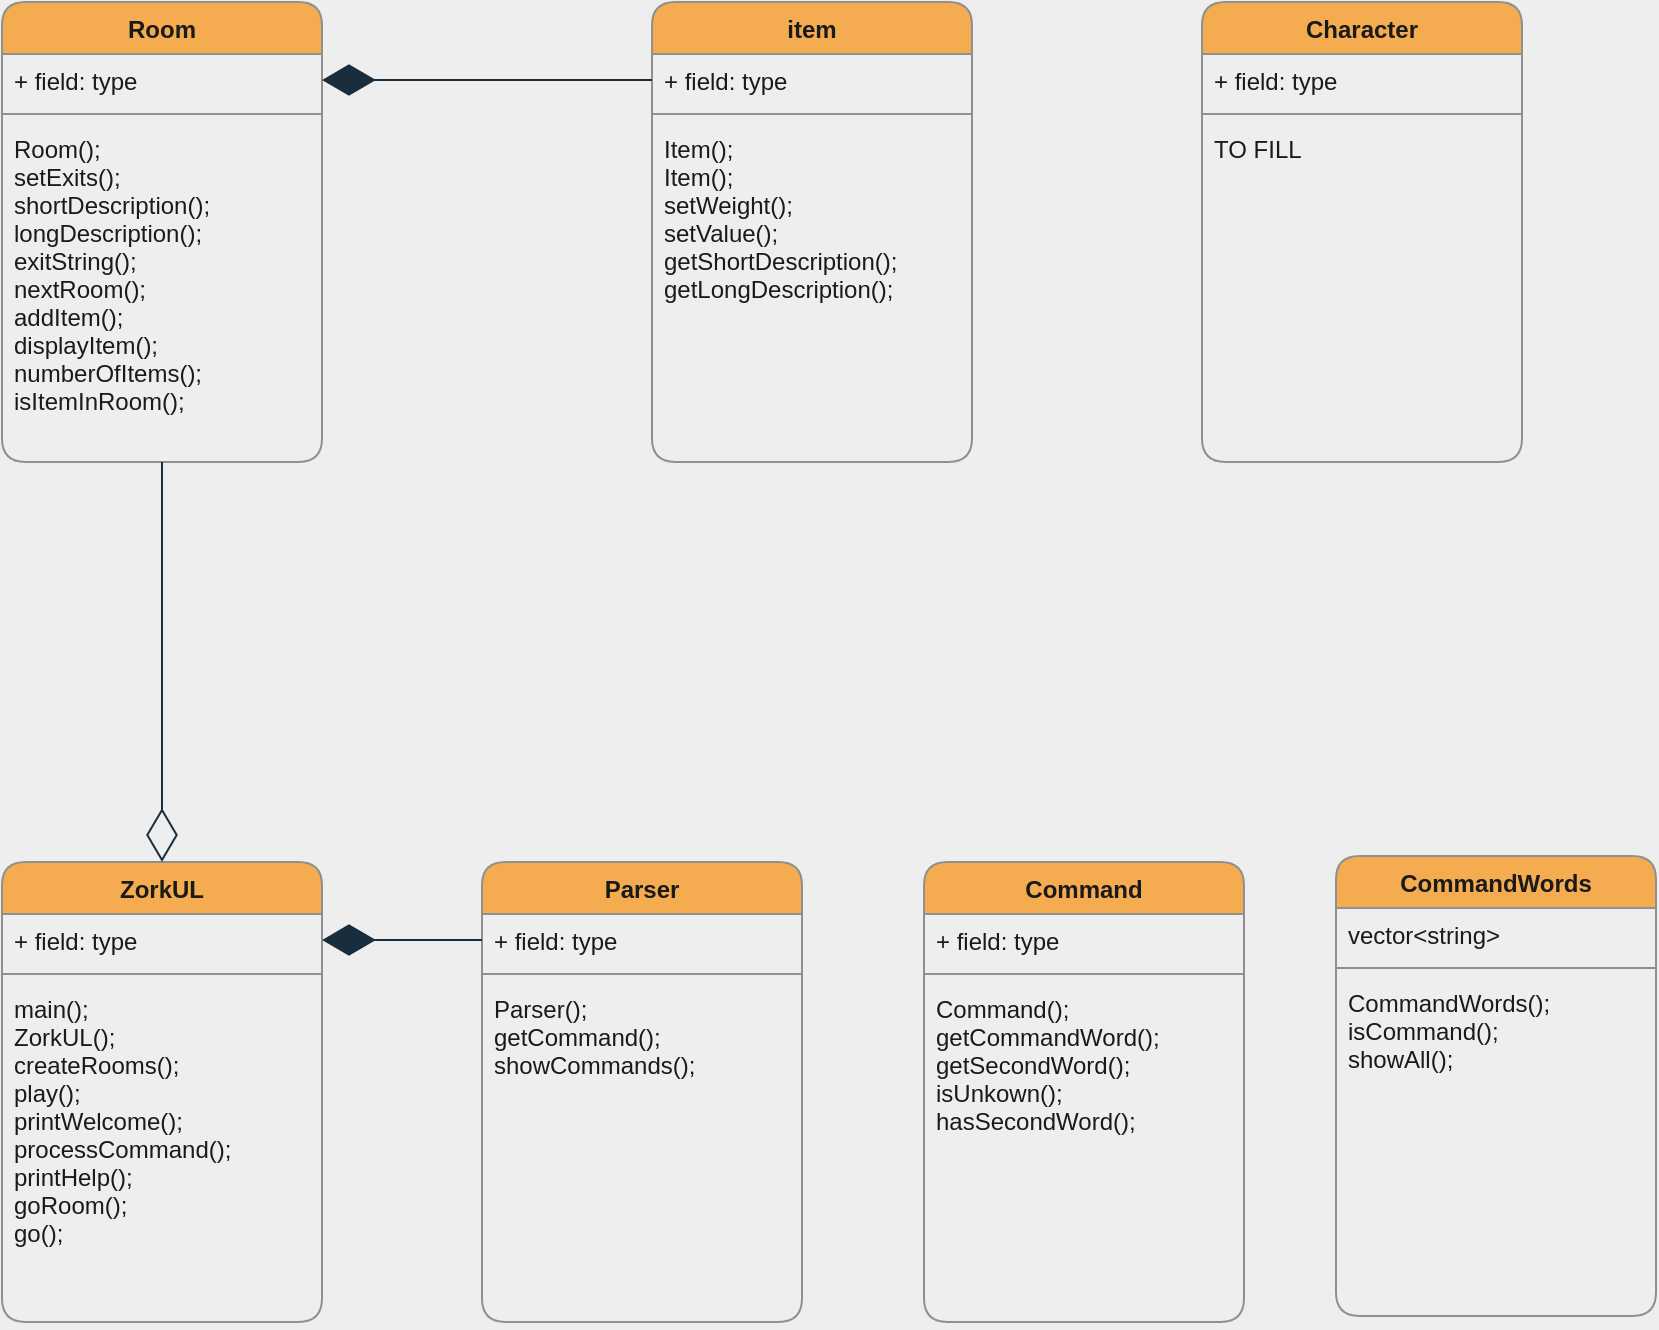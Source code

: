 <mxfile>
    <diagram id="th4mBt4n41NtQCqUOg2y" name="Page-1">
        <mxGraphModel dx="2937" dy="819" grid="0" gridSize="14" guides="1" tooltips="1" connect="1" arrows="1" fold="1" page="1" pageScale="1" pageWidth="1169" pageHeight="1654" background="#EEEEEE" math="0" shadow="0">
            <root>
                <mxCell id="0"/>
                <mxCell id="1" parent="0"/>
                <mxCell id="2U0XybCjC4J0R3s4k6ed-1" value="Room" style="swimlane;fontStyle=1;align=center;verticalAlign=top;childLayout=stackLayout;horizontal=1;startSize=26;horizontalStack=0;resizeParent=1;resizeParentMax=0;resizeLast=0;collapsible=1;marginBottom=0;fillColor=#F5AB50;strokeColor=#909090;fontColor=#1A1A1A;rounded=1;" parent="1" vertex="1">
                    <mxGeometry x="100" y="530" width="160" height="230" as="geometry"/>
                </mxCell>
                <mxCell id="2U0XybCjC4J0R3s4k6ed-2" value="+ field: type" style="text;strokeColor=none;fillColor=none;align=left;verticalAlign=top;spacingLeft=4;spacingRight=4;overflow=hidden;rotatable=0;points=[[0,0.5],[1,0.5]];portConstraint=eastwest;fontColor=#1A1A1A;rounded=1;" parent="2U0XybCjC4J0R3s4k6ed-1" vertex="1">
                    <mxGeometry y="26" width="160" height="26" as="geometry"/>
                </mxCell>
                <mxCell id="2U0XybCjC4J0R3s4k6ed-3" value="" style="line;strokeWidth=1;fillColor=none;align=left;verticalAlign=middle;spacingTop=-1;spacingLeft=3;spacingRight=3;rotatable=0;labelPosition=right;points=[];portConstraint=eastwest;strokeColor=#909090;fontColor=#1A1A1A;rounded=1;labelBackgroundColor=#EEEEEE;" parent="2U0XybCjC4J0R3s4k6ed-1" vertex="1">
                    <mxGeometry y="52" width="160" height="8" as="geometry"/>
                </mxCell>
                <mxCell id="2U0XybCjC4J0R3s4k6ed-4" value="Room();&#10;setExits();&#10;shortDescription();&#10;longDescription();&#10;exitString();&#10;nextRoom();&#10;addItem();&#10;displayItem();&#10;numberOfItems();&#10;isItemInRoom();" style="text;strokeColor=none;fillColor=none;align=left;verticalAlign=top;spacingLeft=4;spacingRight=4;overflow=hidden;rotatable=0;points=[[0,0.5],[1,0.5]];portConstraint=eastwest;fontColor=#1A1A1A;rounded=1;" parent="2U0XybCjC4J0R3s4k6ed-1" vertex="1">
                    <mxGeometry y="60" width="160" height="170" as="geometry"/>
                </mxCell>
                <mxCell id="2U0XybCjC4J0R3s4k6ed-5" value="item" style="swimlane;fontStyle=1;align=center;verticalAlign=top;childLayout=stackLayout;horizontal=1;startSize=26;horizontalStack=0;resizeParent=1;resizeParentMax=0;resizeLast=0;collapsible=1;marginBottom=0;fillColor=#F5AB50;strokeColor=#909090;fontColor=#1A1A1A;rounded=1;" parent="1" vertex="1">
                    <mxGeometry x="425" y="530" width="160" height="230" as="geometry"/>
                </mxCell>
                <mxCell id="2U0XybCjC4J0R3s4k6ed-6" value="+ field: type" style="text;strokeColor=none;fillColor=none;align=left;verticalAlign=top;spacingLeft=4;spacingRight=4;overflow=hidden;rotatable=0;points=[[0,0.5],[1,0.5]];portConstraint=eastwest;fontColor=#1A1A1A;rounded=1;" parent="2U0XybCjC4J0R3s4k6ed-5" vertex="1">
                    <mxGeometry y="26" width="160" height="26" as="geometry"/>
                </mxCell>
                <mxCell id="2U0XybCjC4J0R3s4k6ed-7" value="" style="line;strokeWidth=1;fillColor=none;align=left;verticalAlign=middle;spacingTop=-1;spacingLeft=3;spacingRight=3;rotatable=0;labelPosition=right;points=[];portConstraint=eastwest;strokeColor=#909090;fontColor=#1A1A1A;rounded=1;labelBackgroundColor=#EEEEEE;" parent="2U0XybCjC4J0R3s4k6ed-5" vertex="1">
                    <mxGeometry y="52" width="160" height="8" as="geometry"/>
                </mxCell>
                <mxCell id="2U0XybCjC4J0R3s4k6ed-8" value="Item();&#10;Item();&#10;setWeight();&#10;setValue();&#10;getShortDescription();&#10;getLongDescription();&#10;" style="text;strokeColor=none;fillColor=none;align=left;verticalAlign=top;spacingLeft=4;spacingRight=4;overflow=hidden;rotatable=0;points=[[0,0.5],[1,0.5]];portConstraint=eastwest;fontColor=#1A1A1A;rounded=1;" parent="2U0XybCjC4J0R3s4k6ed-5" vertex="1">
                    <mxGeometry y="60" width="160" height="170" as="geometry"/>
                </mxCell>
                <mxCell id="2U0XybCjC4J0R3s4k6ed-9" value="Command" style="swimlane;fontStyle=1;align=center;verticalAlign=top;childLayout=stackLayout;horizontal=1;startSize=26;horizontalStack=0;resizeParent=1;resizeParentMax=0;resizeLast=0;collapsible=1;marginBottom=0;glass=0;fillColor=#F5AB50;strokeColor=#909090;fontColor=#1A1A1A;rounded=1;" parent="1" vertex="1">
                    <mxGeometry x="561" y="960" width="160" height="230" as="geometry"/>
                </mxCell>
                <mxCell id="2U0XybCjC4J0R3s4k6ed-10" value="+ field: type" style="text;strokeColor=none;fillColor=none;align=left;verticalAlign=top;spacingLeft=4;spacingRight=4;overflow=hidden;rotatable=0;points=[[0,0.5],[1,0.5]];portConstraint=eastwest;fontColor=#1A1A1A;rounded=1;" parent="2U0XybCjC4J0R3s4k6ed-9" vertex="1">
                    <mxGeometry y="26" width="160" height="26" as="geometry"/>
                </mxCell>
                <mxCell id="2U0XybCjC4J0R3s4k6ed-11" value="" style="line;strokeWidth=1;fillColor=none;align=left;verticalAlign=middle;spacingTop=-1;spacingLeft=3;spacingRight=3;rotatable=0;labelPosition=right;points=[];portConstraint=eastwest;strokeColor=#909090;fontColor=#1A1A1A;rounded=1;labelBackgroundColor=#EEEEEE;" parent="2U0XybCjC4J0R3s4k6ed-9" vertex="1">
                    <mxGeometry y="52" width="160" height="8" as="geometry"/>
                </mxCell>
                <mxCell id="2U0XybCjC4J0R3s4k6ed-12" value="Command();&#10;getCommandWord();&#10;getSecondWord(); &#10;isUnkown();&#10;hasSecondWord();&#10;" style="text;strokeColor=none;fillColor=none;align=left;verticalAlign=top;spacingLeft=4;spacingRight=4;overflow=hidden;rotatable=0;points=[[0,0.5],[1,0.5]];portConstraint=eastwest;fontColor=#1A1A1A;rounded=1;" parent="2U0XybCjC4J0R3s4k6ed-9" vertex="1">
                    <mxGeometry y="60" width="160" height="170" as="geometry"/>
                </mxCell>
                <mxCell id="2U0XybCjC4J0R3s4k6ed-13" value="Character" style="swimlane;fontStyle=1;align=center;verticalAlign=top;childLayout=stackLayout;horizontal=1;startSize=26;horizontalStack=0;resizeParent=1;resizeParentMax=0;resizeLast=0;collapsible=1;marginBottom=0;glass=0;fillColor=#F5AB50;strokeColor=#909090;fontColor=#1A1A1A;rounded=1;sketch=0;shadow=0;" parent="1" vertex="1">
                    <mxGeometry x="700" y="530" width="160" height="230" as="geometry"/>
                </mxCell>
                <mxCell id="2U0XybCjC4J0R3s4k6ed-14" value="+ field: type" style="text;strokeColor=none;fillColor=none;align=left;verticalAlign=top;spacingLeft=4;spacingRight=4;overflow=hidden;rotatable=0;points=[[0,0.5],[1,0.5]];portConstraint=eastwest;fontColor=#1A1A1A;rounded=1;" parent="2U0XybCjC4J0R3s4k6ed-13" vertex="1">
                    <mxGeometry y="26" width="160" height="26" as="geometry"/>
                </mxCell>
                <mxCell id="2U0XybCjC4J0R3s4k6ed-15" value="" style="line;strokeWidth=1;fillColor=none;align=left;verticalAlign=middle;spacingTop=-1;spacingLeft=3;spacingRight=3;rotatable=0;labelPosition=right;points=[];portConstraint=eastwest;strokeColor=#909090;fontColor=#1A1A1A;rounded=1;labelBackgroundColor=#EEEEEE;" parent="2U0XybCjC4J0R3s4k6ed-13" vertex="1">
                    <mxGeometry y="52" width="160" height="8" as="geometry"/>
                </mxCell>
                <mxCell id="2U0XybCjC4J0R3s4k6ed-16" value="TO FILL&#10;" style="text;strokeColor=none;fillColor=none;align=left;verticalAlign=top;spacingLeft=4;spacingRight=4;overflow=hidden;rotatable=0;points=[[0,0.5],[1,0.5]];portConstraint=eastwest;fontColor=#1A1A1A;rounded=1;" parent="2U0XybCjC4J0R3s4k6ed-13" vertex="1">
                    <mxGeometry y="60" width="160" height="170" as="geometry"/>
                </mxCell>
                <mxCell id="2U0XybCjC4J0R3s4k6ed-17" value="Parser" style="swimlane;fontStyle=1;align=center;verticalAlign=top;childLayout=stackLayout;horizontal=1;startSize=26;horizontalStack=0;resizeParent=1;resizeParentMax=0;resizeLast=0;collapsible=1;marginBottom=0;glass=0;fillColor=#F5AB50;strokeColor=#909090;fontColor=#1A1A1A;rounded=1;" parent="1" vertex="1">
                    <mxGeometry x="340" y="960" width="160" height="230" as="geometry"/>
                </mxCell>
                <mxCell id="2U0XybCjC4J0R3s4k6ed-18" value="+ field: type" style="text;strokeColor=none;fillColor=none;align=left;verticalAlign=top;spacingLeft=4;spacingRight=4;overflow=hidden;rotatable=0;points=[[0,0.5],[1,0.5]];portConstraint=eastwest;fontColor=#1A1A1A;rounded=1;" parent="2U0XybCjC4J0R3s4k6ed-17" vertex="1">
                    <mxGeometry y="26" width="160" height="26" as="geometry"/>
                </mxCell>
                <mxCell id="2U0XybCjC4J0R3s4k6ed-19" value="" style="line;strokeWidth=1;fillColor=none;align=left;verticalAlign=middle;spacingTop=-1;spacingLeft=3;spacingRight=3;rotatable=0;labelPosition=right;points=[];portConstraint=eastwest;strokeColor=#909090;fontColor=#1A1A1A;rounded=1;labelBackgroundColor=#EEEEEE;" parent="2U0XybCjC4J0R3s4k6ed-17" vertex="1">
                    <mxGeometry y="52" width="160" height="8" as="geometry"/>
                </mxCell>
                <mxCell id="2U0XybCjC4J0R3s4k6ed-20" value="Parser();&#10;getCommand();&#10;showCommands();&#10;&#10;&#10;" style="text;strokeColor=none;fillColor=none;align=left;verticalAlign=top;spacingLeft=4;spacingRight=4;overflow=hidden;rotatable=0;points=[[0,0.5],[1,0.5]];portConstraint=eastwest;fontColor=#1A1A1A;rounded=1;" parent="2U0XybCjC4J0R3s4k6ed-17" vertex="1">
                    <mxGeometry y="60" width="160" height="170" as="geometry"/>
                </mxCell>
                <mxCell id="2U0XybCjC4J0R3s4k6ed-21" value="CommandWords" style="swimlane;fontStyle=1;align=center;verticalAlign=top;childLayout=stackLayout;horizontal=1;startSize=26;horizontalStack=0;resizeParent=1;resizeParentMax=0;resizeLast=0;collapsible=1;marginBottom=0;glass=0;fillColor=#F5AB50;strokeColor=#909090;fontColor=#1A1A1A;rounded=1;" parent="1" vertex="1">
                    <mxGeometry x="767" y="957" width="160" height="230" as="geometry"/>
                </mxCell>
                <mxCell id="2U0XybCjC4J0R3s4k6ed-22" value="vector&lt;string&gt;" style="text;strokeColor=none;fillColor=none;align=left;verticalAlign=top;spacingLeft=4;spacingRight=4;overflow=hidden;rotatable=0;points=[[0,0.5],[1,0.5]];portConstraint=eastwest;fontColor=#1A1A1A;rounded=1;" parent="2U0XybCjC4J0R3s4k6ed-21" vertex="1">
                    <mxGeometry y="26" width="160" height="26" as="geometry"/>
                </mxCell>
                <mxCell id="2U0XybCjC4J0R3s4k6ed-23" value="" style="line;strokeWidth=1;fillColor=none;align=left;verticalAlign=middle;spacingTop=-1;spacingLeft=3;spacingRight=3;rotatable=0;labelPosition=right;points=[];portConstraint=eastwest;strokeColor=#909090;fontColor=#1A1A1A;rounded=1;labelBackgroundColor=#EEEEEE;" parent="2U0XybCjC4J0R3s4k6ed-21" vertex="1">
                    <mxGeometry y="52" width="160" height="8" as="geometry"/>
                </mxCell>
                <mxCell id="2U0XybCjC4J0R3s4k6ed-24" value="CommandWords();&#10;isCommand();&#10;showAll();&#10;" style="text;strokeColor=none;fillColor=none;align=left;verticalAlign=top;spacingLeft=4;spacingRight=4;overflow=hidden;rotatable=0;points=[[0,0.5],[1,0.5]];portConstraint=eastwest;fontColor=#1A1A1A;rounded=1;" parent="2U0XybCjC4J0R3s4k6ed-21" vertex="1">
                    <mxGeometry y="60" width="160" height="170" as="geometry"/>
                </mxCell>
                <mxCell id="2U0XybCjC4J0R3s4k6ed-25" value="ZorkUL" style="swimlane;fontStyle=1;align=center;verticalAlign=top;childLayout=stackLayout;horizontal=1;startSize=26;horizontalStack=0;resizeParent=1;resizeParentMax=0;resizeLast=0;collapsible=1;marginBottom=0;fillColor=#F5AB50;strokeColor=#909090;fontColor=#1A1A1A;rounded=1;" parent="1" vertex="1">
                    <mxGeometry x="100" y="960" width="160" height="230" as="geometry"/>
                </mxCell>
                <mxCell id="2U0XybCjC4J0R3s4k6ed-26" value="+ field: type" style="text;strokeColor=none;fillColor=none;align=left;verticalAlign=top;spacingLeft=4;spacingRight=4;overflow=hidden;rotatable=0;points=[[0,0.5],[1,0.5]];portConstraint=eastwest;fontColor=#1A1A1A;rounded=1;" parent="2U0XybCjC4J0R3s4k6ed-25" vertex="1">
                    <mxGeometry y="26" width="160" height="26" as="geometry"/>
                </mxCell>
                <mxCell id="2U0XybCjC4J0R3s4k6ed-27" value="" style="line;strokeWidth=1;fillColor=none;align=left;verticalAlign=middle;spacingTop=-1;spacingLeft=3;spacingRight=3;rotatable=0;labelPosition=right;points=[];portConstraint=eastwest;strokeColor=#909090;fontColor=#1A1A1A;rounded=1;labelBackgroundColor=#EEEEEE;" parent="2U0XybCjC4J0R3s4k6ed-25" vertex="1">
                    <mxGeometry y="52" width="160" height="8" as="geometry"/>
                </mxCell>
                <mxCell id="2U0XybCjC4J0R3s4k6ed-28" value="main();&#10;ZorkUL();&#10;createRooms();&#10;play();&#10;printWelcome();&#10;processCommand();&#10;printHelp();&#10;goRoom();&#10;go();" style="text;strokeColor=none;fillColor=none;align=left;verticalAlign=top;spacingLeft=4;spacingRight=4;overflow=hidden;rotatable=0;points=[[0,0.5],[1,0.5]];portConstraint=eastwest;fontColor=#1A1A1A;rounded=1;" parent="2U0XybCjC4J0R3s4k6ed-25" vertex="1">
                    <mxGeometry y="60" width="160" height="170" as="geometry"/>
                </mxCell>
                <mxCell id="2U0XybCjC4J0R3s4k6ed-29" value="" style="endArrow=diamondThin;endFill=1;endSize=24;html=1;entryX=1;entryY=0.5;entryDx=0;entryDy=0;exitX=0;exitY=0.5;exitDx=0;exitDy=0;strokeColor=#182E3E;fontColor=#1A1A1A;labelBackgroundColor=#EEEEEE;" parent="1" source="2U0XybCjC4J0R3s4k6ed-18" target="2U0XybCjC4J0R3s4k6ed-26" edge="1">
                    <mxGeometry width="160" relative="1" as="geometry">
                        <mxPoint x="340" y="800" as="sourcePoint"/>
                        <mxPoint x="500" y="800" as="targetPoint"/>
                    </mxGeometry>
                </mxCell>
                <mxCell id="2U0XybCjC4J0R3s4k6ed-30" value="" style="endArrow=diamondThin;endFill=0;endSize=24;html=1;entryX=0.5;entryY=0;entryDx=0;entryDy=0;exitX=0.5;exitY=1;exitDx=0;exitDy=0;exitPerimeter=0;strokeColor=#182E3E;fontColor=#1A1A1A;labelBackgroundColor=#EEEEEE;" parent="1" source="2U0XybCjC4J0R3s4k6ed-4" target="2U0XybCjC4J0R3s4k6ed-25" edge="1">
                    <mxGeometry width="160" relative="1" as="geometry">
                        <mxPoint x="110" y="740" as="sourcePoint"/>
                        <mxPoint x="270" y="740" as="targetPoint"/>
                    </mxGeometry>
                </mxCell>
                <mxCell id="2U0XybCjC4J0R3s4k6ed-31" value="" style="endArrow=diamondThin;endFill=1;endSize=24;html=1;entryX=1;entryY=0.5;entryDx=0;entryDy=0;exitX=0;exitY=0.5;exitDx=0;exitDy=0;strokeColor=#182E3E;fontColor=#1A1A1A;labelBackgroundColor=#EEEEEE;" parent="1" source="2U0XybCjC4J0R3s4k6ed-6" target="2U0XybCjC4J0R3s4k6ed-2" edge="1">
                    <mxGeometry width="160" relative="1" as="geometry">
                        <mxPoint x="390" y="770" as="sourcePoint"/>
                        <mxPoint x="550" y="770" as="targetPoint"/>
                    </mxGeometry>
                </mxCell>
            </root>
        </mxGraphModel>
    </diagram>
</mxfile>